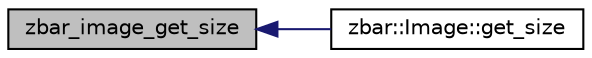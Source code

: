 digraph G
{
  edge [fontname="Helvetica",fontsize="10",labelfontname="Helvetica",labelfontsize="10"];
  node [fontname="Helvetica",fontsize="10",shape=record];
  rankdir=LR;
  Node1 [label="zbar_image_get_size",height=0.2,width=0.4,color="black", fillcolor="grey75", style="filled" fontcolor="black"];
  Node1 -> Node2 [dir=back,color="midnightblue",fontsize="10",style="solid"];
  Node2 [label="zbar::Image::get_size",height=0.2,width=0.4,color="black", fillcolor="white", style="filled",URL="$classzbar_1_1_image.html#ad6d04d9083b5c6f53d174828fb78c4a3"];
}
